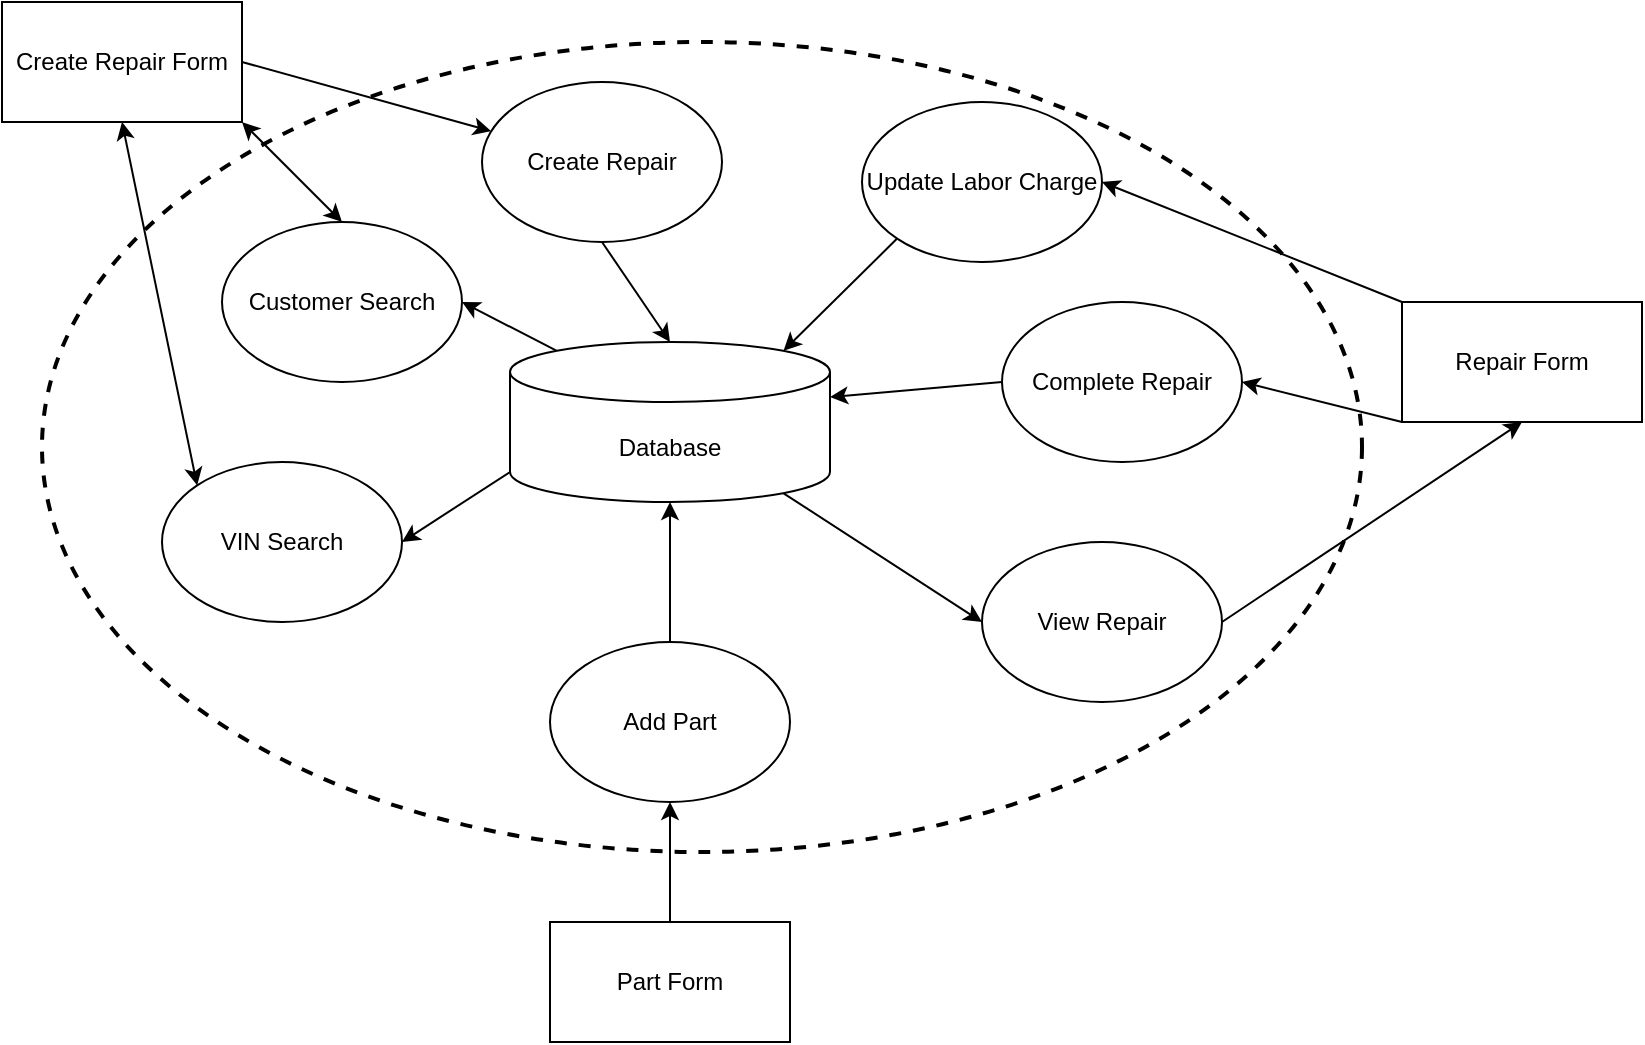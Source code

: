 <mxfile version="15.2.7" type="device"><diagram id="XoyjoBtPK8ZotSZcZiMR" name="Page-1"><mxGraphModel dx="1422" dy="794" grid="1" gridSize="10" guides="1" tooltips="1" connect="1" arrows="1" fold="1" page="1" pageScale="1" pageWidth="827" pageHeight="1169" math="0" shadow="0"><root><mxCell id="0"/><mxCell id="1" parent="0"/><mxCell id="2LyJMo4LdrTC3n_bilg2-3" value="" style="ellipse;whiteSpace=wrap;html=1;rounded=0;shadow=0;glass=0;sketch=0;strokeWidth=2;fillColor=none;dashed=1;" parent="1" vertex="1"><mxGeometry x="100" y="180" width="660" height="405" as="geometry"/></mxCell><mxCell id="fByQEvCgd7rvl5blFLCu-14" style="rounded=0;orthogonalLoop=1;jettySize=auto;html=1;exitX=0.5;exitY=1;exitDx=0;exitDy=0;entryX=0;entryY=0;entryDx=0;entryDy=0;startArrow=classic;startFill=1;" parent="1" source="fByQEvCgd7rvl5blFLCu-1" target="fByQEvCgd7rvl5blFLCu-3" edge="1"><mxGeometry relative="1" as="geometry"/></mxCell><mxCell id="fByQEvCgd7rvl5blFLCu-18" style="edgeStyle=none;rounded=0;orthogonalLoop=1;jettySize=auto;html=1;exitX=1;exitY=0.5;exitDx=0;exitDy=0;startArrow=none;startFill=0;" parent="1" source="fByQEvCgd7rvl5blFLCu-1" target="fByQEvCgd7rvl5blFLCu-5" edge="1"><mxGeometry relative="1" as="geometry"/></mxCell><mxCell id="fByQEvCgd7rvl5blFLCu-1" value="Create Repair Form" style="rounded=0;whiteSpace=wrap;html=1;" parent="1" vertex="1"><mxGeometry x="80" y="160" width="120" height="60" as="geometry"/></mxCell><mxCell id="fByQEvCgd7rvl5blFLCu-20" style="edgeStyle=none;rounded=0;orthogonalLoop=1;jettySize=auto;html=1;exitX=0;exitY=0;exitDx=0;exitDy=0;entryX=1;entryY=0.5;entryDx=0;entryDy=0;startArrow=none;startFill=0;" parent="1" source="fByQEvCgd7rvl5blFLCu-2" target="fByQEvCgd7rvl5blFLCu-10" edge="1"><mxGeometry relative="1" as="geometry"/></mxCell><mxCell id="fByQEvCgd7rvl5blFLCu-22" style="edgeStyle=none;rounded=0;orthogonalLoop=1;jettySize=auto;html=1;exitX=0;exitY=1;exitDx=0;exitDy=0;entryX=1;entryY=0.5;entryDx=0;entryDy=0;startArrow=none;startFill=0;" parent="1" source="fByQEvCgd7rvl5blFLCu-2" target="fByQEvCgd7rvl5blFLCu-9" edge="1"><mxGeometry relative="1" as="geometry"/></mxCell><mxCell id="fByQEvCgd7rvl5blFLCu-2" value="Repair Form" style="rounded=0;whiteSpace=wrap;html=1;" parent="1" vertex="1"><mxGeometry x="780" y="310" width="120" height="60" as="geometry"/></mxCell><mxCell id="fByQEvCgd7rvl5blFLCu-3" value="VIN Search" style="ellipse;whiteSpace=wrap;html=1;" parent="1" vertex="1"><mxGeometry x="160" y="390" width="120" height="80" as="geometry"/></mxCell><mxCell id="fByQEvCgd7rvl5blFLCu-19" style="edgeStyle=none;rounded=0;orthogonalLoop=1;jettySize=auto;html=1;exitX=0.5;exitY=1;exitDx=0;exitDy=0;entryX=0.5;entryY=0;entryDx=0;entryDy=0;entryPerimeter=0;startArrow=none;startFill=0;" parent="1" source="fByQEvCgd7rvl5blFLCu-5" target="fByQEvCgd7rvl5blFLCu-6" edge="1"><mxGeometry relative="1" as="geometry"/></mxCell><mxCell id="fByQEvCgd7rvl5blFLCu-5" value="Create Repair" style="ellipse;whiteSpace=wrap;html=1;" parent="1" vertex="1"><mxGeometry x="320" y="200" width="120" height="80" as="geometry"/></mxCell><mxCell id="fByQEvCgd7rvl5blFLCu-15" style="edgeStyle=none;rounded=0;orthogonalLoop=1;jettySize=auto;html=1;exitX=0;exitY=1;exitDx=0;exitDy=-15;exitPerimeter=0;entryX=1;entryY=0.5;entryDx=0;entryDy=0;startArrow=none;startFill=0;" parent="1" source="fByQEvCgd7rvl5blFLCu-6" target="fByQEvCgd7rvl5blFLCu-3" edge="1"><mxGeometry relative="1" as="geometry"/></mxCell><mxCell id="fByQEvCgd7rvl5blFLCu-17" style="edgeStyle=none;rounded=0;orthogonalLoop=1;jettySize=auto;html=1;exitX=0.145;exitY=0;exitDx=0;exitDy=4.35;exitPerimeter=0;entryX=1;entryY=0.5;entryDx=0;entryDy=0;startArrow=none;startFill=0;" parent="1" source="fByQEvCgd7rvl5blFLCu-6" target="fByQEvCgd7rvl5blFLCu-7" edge="1"><mxGeometry relative="1" as="geometry"/></mxCell><mxCell id="fByQEvCgd7rvl5blFLCu-25" style="edgeStyle=none;rounded=0;orthogonalLoop=1;jettySize=auto;html=1;exitX=0.855;exitY=1;exitDx=0;exitDy=-4.35;exitPerimeter=0;entryX=0;entryY=0.5;entryDx=0;entryDy=0;startArrow=none;startFill=0;" parent="1" source="fByQEvCgd7rvl5blFLCu-6" target="fByQEvCgd7rvl5blFLCu-13" edge="1"><mxGeometry relative="1" as="geometry"/></mxCell><mxCell id="fByQEvCgd7rvl5blFLCu-6" value="Database" style="shape=cylinder3;whiteSpace=wrap;html=1;boundedLbl=1;backgroundOutline=1;size=15;" parent="1" vertex="1"><mxGeometry x="334" y="330" width="160" height="80" as="geometry"/></mxCell><mxCell id="fByQEvCgd7rvl5blFLCu-16" style="edgeStyle=none;rounded=0;orthogonalLoop=1;jettySize=auto;html=1;exitX=0.5;exitY=0;exitDx=0;exitDy=0;entryX=1;entryY=1;entryDx=0;entryDy=0;startArrow=classic;startFill=1;" parent="1" source="fByQEvCgd7rvl5blFLCu-7" target="fByQEvCgd7rvl5blFLCu-1" edge="1"><mxGeometry relative="1" as="geometry"/></mxCell><mxCell id="fByQEvCgd7rvl5blFLCu-7" value="Customer Search" style="ellipse;whiteSpace=wrap;html=1;" parent="1" vertex="1"><mxGeometry x="190" y="270" width="120" height="80" as="geometry"/></mxCell><mxCell id="fByQEvCgd7rvl5blFLCu-23" style="edgeStyle=none;rounded=0;orthogonalLoop=1;jettySize=auto;html=1;exitX=0;exitY=0.5;exitDx=0;exitDy=0;entryX=1;entryY=0;entryDx=0;entryDy=27.5;entryPerimeter=0;startArrow=none;startFill=0;" parent="1" source="fByQEvCgd7rvl5blFLCu-9" target="fByQEvCgd7rvl5blFLCu-6" edge="1"><mxGeometry relative="1" as="geometry"/></mxCell><mxCell id="fByQEvCgd7rvl5blFLCu-9" value="Complete Repair" style="ellipse;whiteSpace=wrap;html=1;" parent="1" vertex="1"><mxGeometry x="580" y="310" width="120" height="80" as="geometry"/></mxCell><mxCell id="fByQEvCgd7rvl5blFLCu-21" style="edgeStyle=none;rounded=0;orthogonalLoop=1;jettySize=auto;html=1;exitX=0;exitY=1;exitDx=0;exitDy=0;entryX=0.855;entryY=0;entryDx=0;entryDy=4.35;entryPerimeter=0;startArrow=none;startFill=0;" parent="1" source="fByQEvCgd7rvl5blFLCu-10" target="fByQEvCgd7rvl5blFLCu-6" edge="1"><mxGeometry relative="1" as="geometry"/></mxCell><mxCell id="fByQEvCgd7rvl5blFLCu-10" value="Update Labor Charge" style="ellipse;whiteSpace=wrap;html=1;" parent="1" vertex="1"><mxGeometry x="510" y="210" width="120" height="80" as="geometry"/></mxCell><mxCell id="fByQEvCgd7rvl5blFLCu-26" style="edgeStyle=none;rounded=0;orthogonalLoop=1;jettySize=auto;html=1;entryX=0.5;entryY=1;entryDx=0;entryDy=0;startArrow=none;startFill=0;exitX=0.5;exitY=0;exitDx=0;exitDy=0;" parent="1" source="fByQEvCgd7rvl5blFLCu-11" target="fByQEvCgd7rvl5blFLCu-12" edge="1"><mxGeometry relative="1" as="geometry"><mxPoint x="550" y="590" as="sourcePoint"/></mxGeometry></mxCell><mxCell id="fByQEvCgd7rvl5blFLCu-11" value="Part Form" style="rounded=0;whiteSpace=wrap;html=1;" parent="1" vertex="1"><mxGeometry x="354" y="620" width="120" height="60" as="geometry"/></mxCell><mxCell id="fByQEvCgd7rvl5blFLCu-27" style="edgeStyle=none;rounded=0;orthogonalLoop=1;jettySize=auto;html=1;exitX=0.5;exitY=0;exitDx=0;exitDy=0;entryX=0.5;entryY=1;entryDx=0;entryDy=0;entryPerimeter=0;startArrow=none;startFill=0;" parent="1" source="fByQEvCgd7rvl5blFLCu-12" target="fByQEvCgd7rvl5blFLCu-6" edge="1"><mxGeometry relative="1" as="geometry"/></mxCell><mxCell id="fByQEvCgd7rvl5blFLCu-12" value="Add Part" style="ellipse;whiteSpace=wrap;html=1;" parent="1" vertex="1"><mxGeometry x="354" y="480" width="120" height="80" as="geometry"/></mxCell><mxCell id="fByQEvCgd7rvl5blFLCu-24" style="edgeStyle=none;rounded=0;orthogonalLoop=1;jettySize=auto;html=1;exitX=1;exitY=0.5;exitDx=0;exitDy=0;entryX=0.5;entryY=1;entryDx=0;entryDy=0;startArrow=none;startFill=0;" parent="1" source="fByQEvCgd7rvl5blFLCu-13" target="fByQEvCgd7rvl5blFLCu-2" edge="1"><mxGeometry relative="1" as="geometry"/></mxCell><mxCell id="fByQEvCgd7rvl5blFLCu-13" value="View Repair" style="ellipse;whiteSpace=wrap;html=1;" parent="1" vertex="1"><mxGeometry x="570" y="430" width="120" height="80" as="geometry"/></mxCell></root></mxGraphModel></diagram></mxfile>